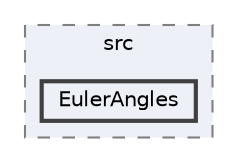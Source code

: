 digraph "external/taskflow/3rd-party/eigen-3.3.7/unsupported/Eigen/src/EulerAngles"
{
 // LATEX_PDF_SIZE
  bgcolor="transparent";
  edge [fontname=Helvetica,fontsize=10,labelfontname=Helvetica,labelfontsize=10];
  node [fontname=Helvetica,fontsize=10,shape=box,height=0.2,width=0.4];
  compound=true
  subgraph clusterdir_9f83894f9d9ad8e6fa2d07b6fb700861 {
    graph [ bgcolor="#edf0f7", pencolor="grey50", label="src", fontname=Helvetica,fontsize=10 style="filled,dashed", URL="dir_9f83894f9d9ad8e6fa2d07b6fb700861.html",tooltip=""]
  dir_28b59e4456922fa29023a90530c44d27 [label="EulerAngles", fillcolor="#edf0f7", color="grey25", style="filled,bold", URL="dir_28b59e4456922fa29023a90530c44d27.html",tooltip=""];
  }
}
